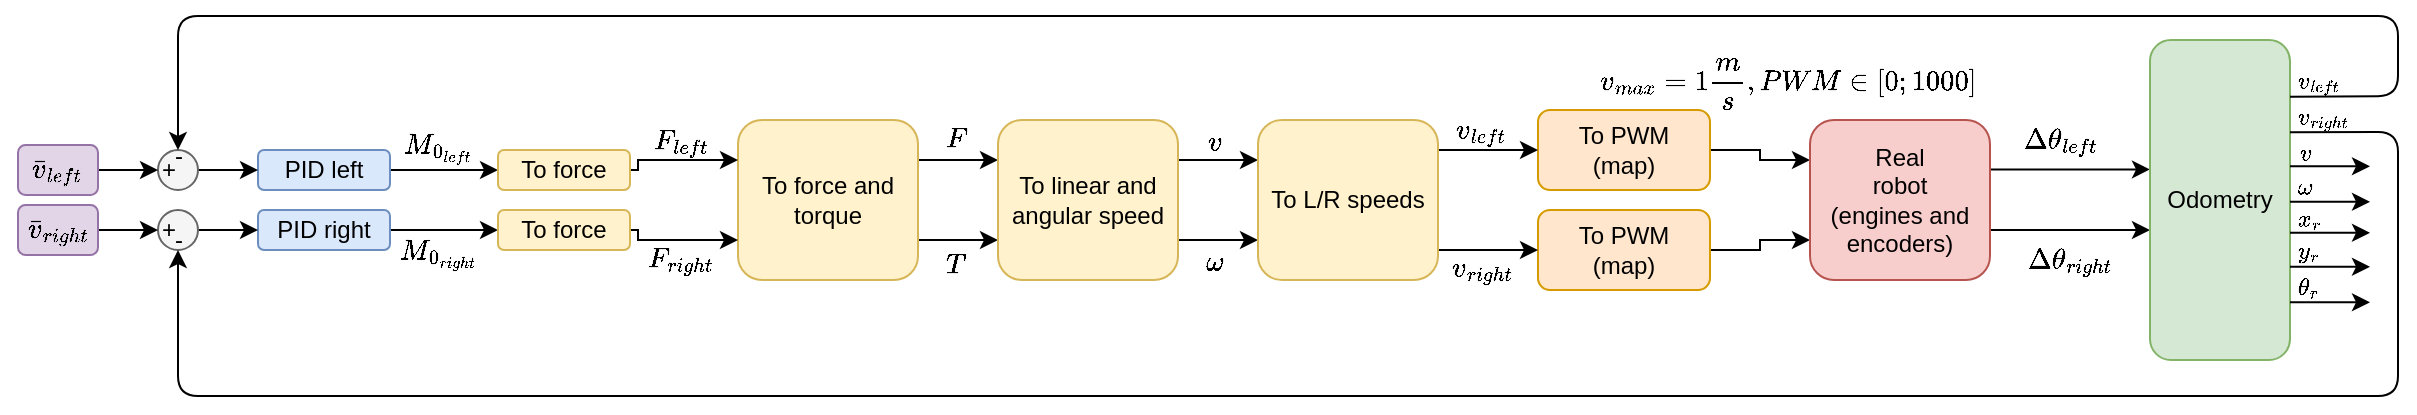 <mxfile version="19.0.3" type="device"><diagram id="tbljnMG-TBhCUii4Mgx1" name="Pagina-1"><mxGraphModel dx="2012" dy="721" grid="1" gridSize="10" guides="1" tooltips="1" connect="1" arrows="1" fold="1" page="1" pageScale="1" pageWidth="827" pageHeight="1169" math="1" shadow="0"><root><mxCell id="0"/><mxCell id="1" parent="0"/><mxCell id="0LxDla05TBhoKC25sYrH-7" style="edgeStyle=orthogonalEdgeStyle;rounded=0;orthogonalLoop=1;jettySize=auto;html=1;exitX=1;exitY=0.5;exitDx=0;exitDy=0;entryX=0;entryY=0.5;entryDx=0;entryDy=0;" edge="1" parent="1" source="X3i8mlJ2zpGMLwRcWHW3-2" target="0LxDla05TBhoKC25sYrH-42"><mxGeometry relative="1" as="geometry"><mxPoint x="120" y="267.04" as="targetPoint"/></mxGeometry></mxCell><mxCell id="X3i8mlJ2zpGMLwRcWHW3-2" value="PID left" style="rounded=1;whiteSpace=wrap;html=1;fillColor=#dae8fc;strokeColor=#6c8ebf;" parent="1" vertex="1"><mxGeometry x="10" y="257" width="66" height="20" as="geometry"/></mxCell><mxCell id="0LxDla05TBhoKC25sYrH-8" style="edgeStyle=orthogonalEdgeStyle;rounded=0;orthogonalLoop=1;jettySize=auto;html=1;entryX=0;entryY=0.5;entryDx=0;entryDy=0;" edge="1" parent="1" source="X3i8mlJ2zpGMLwRcWHW3-3" target="0LxDla05TBhoKC25sYrH-43"><mxGeometry relative="1" as="geometry"><mxPoint x="120" y="297.04" as="targetPoint"/></mxGeometry></mxCell><mxCell id="X3i8mlJ2zpGMLwRcWHW3-3" value="PID right" style="rounded=1;whiteSpace=wrap;html=1;fillColor=#dae8fc;strokeColor=#6c8ebf;" parent="1" vertex="1"><mxGeometry x="10" y="287" width="66" height="20" as="geometry"/></mxCell><mxCell id="X3i8mlJ2zpGMLwRcWHW3-11" value="$$M_{0_{right}}$$" style="text;html=1;align=center;verticalAlign=middle;resizable=0;points=[];autosize=1;strokeColor=none;fillColor=none;" parent="1" vertex="1"><mxGeometry x="45" y="299" width="110" height="20" as="geometry"/></mxCell><mxCell id="X3i8mlJ2zpGMLwRcWHW3-12" value="$$M_{0_{left}}$$" style="text;html=1;align=center;verticalAlign=middle;resizable=0;points=[];autosize=1;strokeColor=none;fillColor=none;" parent="1" vertex="1"><mxGeometry x="50" y="246" width="100" height="20" as="geometry"/></mxCell><mxCell id="X3i8mlJ2zpGMLwRcWHW3-22" style="edgeStyle=orthogonalEdgeStyle;rounded=0;orthogonalLoop=1;jettySize=auto;html=1;exitX=1;exitY=0.5;exitDx=0;exitDy=0;entryX=0;entryY=0.25;entryDx=0;entryDy=0;" parent="1" source="X3i8mlJ2zpGMLwRcWHW3-15" target="X3i8mlJ2zpGMLwRcWHW3-21" edge="1"><mxGeometry relative="1" as="geometry"/></mxCell><mxCell id="X3i8mlJ2zpGMLwRcWHW3-15" value="To PWM&lt;br&gt;(map)" style="rounded=1;whiteSpace=wrap;html=1;fillColor=#ffe6cc;strokeColor=#d79b00;" parent="1" vertex="1"><mxGeometry x="650" y="237" width="86" height="40" as="geometry"/></mxCell><mxCell id="X3i8mlJ2zpGMLwRcWHW3-23" style="edgeStyle=orthogonalEdgeStyle;rounded=0;orthogonalLoop=1;jettySize=auto;html=1;exitX=1;exitY=0.5;exitDx=0;exitDy=0;entryX=0;entryY=0.75;entryDx=0;entryDy=0;" parent="1" source="X3i8mlJ2zpGMLwRcWHW3-16" target="X3i8mlJ2zpGMLwRcWHW3-21" edge="1"><mxGeometry relative="1" as="geometry"/></mxCell><mxCell id="X3i8mlJ2zpGMLwRcWHW3-16" value="To PWM&lt;br&gt;(map)" style="rounded=1;whiteSpace=wrap;html=1;fillColor=#ffe6cc;strokeColor=#d79b00;" parent="1" vertex="1"><mxGeometry x="650" y="287" width="86" height="40" as="geometry"/></mxCell><mxCell id="NH8gimKI-UOYtJwOPtNH-26" value="" style="edgeStyle=orthogonalEdgeStyle;rounded=0;orthogonalLoop=1;jettySize=auto;html=1;" parent="1" source="X3i8mlJ2zpGMLwRcWHW3-21" target="X3i8mlJ2zpGMLwRcWHW3-24" edge="1"><mxGeometry relative="1" as="geometry"><Array as="points"><mxPoint x="946" y="297"/><mxPoint x="946" y="297"/></Array></mxGeometry></mxCell><mxCell id="NH8gimKI-UOYtJwOPtNH-27" style="edgeStyle=orthogonalEdgeStyle;rounded=0;orthogonalLoop=1;jettySize=auto;html=1;exitX=0.989;exitY=0.309;exitDx=0;exitDy=0;exitPerimeter=0;" parent="1" source="X3i8mlJ2zpGMLwRcWHW3-21" target="X3i8mlJ2zpGMLwRcWHW3-24" edge="1"><mxGeometry relative="1" as="geometry"><Array as="points"><mxPoint x="966" y="267"/><mxPoint x="966" y="267"/></Array></mxGeometry></mxCell><mxCell id="X3i8mlJ2zpGMLwRcWHW3-21" value="Real&lt;br&gt;robot&lt;br&gt;(engines and encoders)" style="rounded=1;whiteSpace=wrap;html=1;fillColor=#f8cecc;strokeColor=#b85450;" parent="1" vertex="1"><mxGeometry x="786" y="242" width="90" height="80" as="geometry"/></mxCell><mxCell id="X3i8mlJ2zpGMLwRcWHW3-24" value="Odometry" style="rounded=1;whiteSpace=wrap;html=1;fillColor=#d5e8d4;strokeColor=#82b366;" parent="1" vertex="1"><mxGeometry x="956" y="202" width="70" height="160" as="geometry"/></mxCell><mxCell id="X3i8mlJ2zpGMLwRcWHW3-31" value="$$v_{max}=1\frac{m}{s},PWM\in[0;1000]&lt;br&gt;$$" style="text;html=1;align=center;verticalAlign=middle;resizable=0;points=[];autosize=1;strokeColor=none;fillColor=none;" parent="1" vertex="1"><mxGeometry x="660" y="208" width="230" height="30" as="geometry"/></mxCell><mxCell id="X3i8mlJ2zpGMLwRcWHW3-32" value="$$\Delta\theta_{left}$$" style="text;html=1;align=center;verticalAlign=middle;resizable=0;points=[];autosize=1;strokeColor=none;fillColor=none;" parent="1" vertex="1"><mxGeometry x="846" y="242" width="130" height="20" as="geometry"/></mxCell><mxCell id="X3i8mlJ2zpGMLwRcWHW3-33" value="$$\Delta\theta_{right}$$" style="text;html=1;align=center;verticalAlign=middle;resizable=0;points=[];autosize=1;strokeColor=none;fillColor=none;" parent="1" vertex="1"><mxGeometry x="846" y="302" width="140" height="20" as="geometry"/></mxCell><mxCell id="X3i8mlJ2zpGMLwRcWHW3-40" value="&lt;font style=&quot;font-size: 10px;&quot;&gt;$$v_{left}$$&lt;/font&gt;" style="text;html=1;align=center;verticalAlign=middle;resizable=0;points=[];autosize=1;strokeColor=none;fillColor=none;" parent="1" vertex="1"><mxGeometry x="1005" y="213" width="70" height="20" as="geometry"/></mxCell><mxCell id="X3i8mlJ2zpGMLwRcWHW3-41" value="&lt;font style=&quot;font-size: 10px;&quot;&gt;$$v_{right}$$&lt;/font&gt;" style="text;html=1;align=center;verticalAlign=middle;resizable=0;points=[];autosize=1;strokeColor=none;fillColor=none;" parent="1" vertex="1"><mxGeometry x="1007" y="231" width="70" height="20" as="geometry"/></mxCell><mxCell id="X3i8mlJ2zpGMLwRcWHW3-43" style="edgeStyle=orthogonalEdgeStyle;rounded=0;orthogonalLoop=1;jettySize=auto;html=1;entryX=0;entryY=0.5;entryDx=0;entryDy=0;" parent="1" source="X3i8mlJ2zpGMLwRcWHW3-42" target="X3i8mlJ2zpGMLwRcWHW3-3" edge="1"><mxGeometry relative="1" as="geometry"/></mxCell><mxCell id="X3i8mlJ2zpGMLwRcWHW3-42" value="" style="ellipse;whiteSpace=wrap;html=1;fillColor=#f5f5f5;fontColor=#333333;strokeColor=#666666;" parent="1" vertex="1"><mxGeometry x="-40" y="287" width="20" height="20" as="geometry"/></mxCell><mxCell id="X3i8mlJ2zpGMLwRcWHW3-44" style="edgeStyle=orthogonalEdgeStyle;rounded=0;orthogonalLoop=1;jettySize=auto;html=1;entryX=0;entryY=0.5;entryDx=0;entryDy=0;" parent="1" source="X3i8mlJ2zpGMLwRcWHW3-45" edge="1" target="X3i8mlJ2zpGMLwRcWHW3-2"><mxGeometry relative="1" as="geometry"><mxPoint y="267.0" as="targetPoint"/></mxGeometry></mxCell><mxCell id="X3i8mlJ2zpGMLwRcWHW3-45" value="" style="ellipse;whiteSpace=wrap;html=1;fillColor=#f5f5f5;fontColor=#333333;strokeColor=#666666;" parent="1" vertex="1"><mxGeometry x="-40" y="257" width="20" height="20" as="geometry"/></mxCell><mxCell id="NH8gimKI-UOYtJwOPtNH-22" style="edgeStyle=orthogonalEdgeStyle;rounded=0;orthogonalLoop=1;jettySize=auto;html=1;exitX=1;exitY=0.5;exitDx=0;exitDy=0;entryX=0;entryY=0.5;entryDx=0;entryDy=0;" parent="1" source="NH8gimKI-UOYtJwOPtNH-4" target="X3i8mlJ2zpGMLwRcWHW3-45" edge="1"><mxGeometry relative="1" as="geometry"/></mxCell><mxCell id="NH8gimKI-UOYtJwOPtNH-4" value="$$\bar v_{left}$$" style="rounded=1;whiteSpace=wrap;html=1;fillColor=#e1d5e7;strokeColor=#9673a6;" parent="1" vertex="1"><mxGeometry x="-110" y="254.5" width="40" height="25" as="geometry"/></mxCell><mxCell id="NH8gimKI-UOYtJwOPtNH-23" style="edgeStyle=orthogonalEdgeStyle;rounded=0;orthogonalLoop=1;jettySize=auto;html=1;exitX=1;exitY=0.5;exitDx=0;exitDy=0;entryX=0;entryY=0.5;entryDx=0;entryDy=0;" parent="1" source="NH8gimKI-UOYtJwOPtNH-5" target="X3i8mlJ2zpGMLwRcWHW3-42" edge="1"><mxGeometry relative="1" as="geometry"/></mxCell><mxCell id="NH8gimKI-UOYtJwOPtNH-5" value="&lt;span style=&quot;&quot;&gt;$$\bar v_{right}$$&lt;/span&gt;" style="rounded=1;whiteSpace=wrap;html=1;fillColor=#e1d5e7;strokeColor=#9673a6;" parent="1" vertex="1"><mxGeometry x="-110" y="284.5" width="40" height="25" as="geometry"/></mxCell><mxCell id="NH8gimKI-UOYtJwOPtNH-18" value="-" style="text;html=1;align=center;verticalAlign=middle;resizable=0;points=[];autosize=1;strokeColor=none;fillColor=none;" parent="1" vertex="1"><mxGeometry x="-40" y="250" width="20" height="20" as="geometry"/></mxCell><mxCell id="NH8gimKI-UOYtJwOPtNH-19" value="-" style="text;html=1;align=center;verticalAlign=middle;resizable=0;points=[];autosize=1;strokeColor=none;fillColor=none;" parent="1" vertex="1"><mxGeometry x="-40" y="292" width="20" height="20" as="geometry"/></mxCell><mxCell id="NH8gimKI-UOYtJwOPtNH-20" value="+" style="text;html=1;align=center;verticalAlign=middle;resizable=0;points=[];autosize=1;strokeColor=none;fillColor=none;" parent="1" vertex="1"><mxGeometry x="-45" y="257" width="20" height="20" as="geometry"/></mxCell><mxCell id="NH8gimKI-UOYtJwOPtNH-21" value="+" style="text;html=1;align=center;verticalAlign=middle;resizable=0;points=[];autosize=1;strokeColor=none;fillColor=none;" parent="1" vertex="1"><mxGeometry x="-45" y="287" width="20" height="20" as="geometry"/></mxCell><mxCell id="NH8gimKI-UOYtJwOPtNH-33" value="" style="endArrow=classic;html=1;rounded=1;entryX=0.5;entryY=0;entryDx=0;entryDy=0;" parent="1" target="X3i8mlJ2zpGMLwRcWHW3-45" edge="1"><mxGeometry width="50" height="50" relative="1" as="geometry"><mxPoint x="1026" y="230.39" as="sourcePoint"/><mxPoint x="300" y="190" as="targetPoint"/><Array as="points"><mxPoint x="1080" y="230"/><mxPoint x="1080" y="190"/><mxPoint x="-30" y="190"/></Array></mxGeometry></mxCell><mxCell id="NH8gimKI-UOYtJwOPtNH-41" value="" style="endArrow=classic;html=1;rounded=1;entryX=0.5;entryY=1;entryDx=0;entryDy=0;" parent="1" target="X3i8mlJ2zpGMLwRcWHW3-42" edge="1"><mxGeometry width="50" height="50" relative="1" as="geometry"><mxPoint x="1026" y="248.13" as="sourcePoint"/><mxPoint x="310" y="370" as="targetPoint"/><Array as="points"><mxPoint x="1080" y="248"/><mxPoint x="1080" y="380"/><mxPoint x="580" y="380"/><mxPoint x="-30" y="380"/></Array></mxGeometry></mxCell><mxCell id="NH8gimKI-UOYtJwOPtNH-44" value="" style="endArrow=classic;html=1;rounded=0;" parent="1" edge="1"><mxGeometry width="50" height="50" relative="1" as="geometry"><mxPoint x="1026" y="265.15" as="sourcePoint"/><mxPoint x="1066" y="265.15" as="targetPoint"/></mxGeometry></mxCell><mxCell id="NH8gimKI-UOYtJwOPtNH-45" value="" style="endArrow=classic;html=1;rounded=0;" parent="1" edge="1"><mxGeometry width="50" height="50" relative="1" as="geometry"><mxPoint x="1026" y="282.89" as="sourcePoint"/><mxPoint x="1066" y="282.89" as="targetPoint"/></mxGeometry></mxCell><mxCell id="NH8gimKI-UOYtJwOPtNH-46" value="" style="endArrow=classic;html=1;rounded=0;" parent="1" edge="1"><mxGeometry width="50" height="50" relative="1" as="geometry"><mxPoint x="1026" y="298.37" as="sourcePoint"/><mxPoint x="1066" y="298.37" as="targetPoint"/></mxGeometry></mxCell><mxCell id="NH8gimKI-UOYtJwOPtNH-47" value="" style="endArrow=classic;html=1;rounded=0;" parent="1" edge="1"><mxGeometry width="50" height="50" relative="1" as="geometry"><mxPoint x="1026" y="315.39" as="sourcePoint"/><mxPoint x="1066" y="315.39" as="targetPoint"/></mxGeometry></mxCell><mxCell id="NH8gimKI-UOYtJwOPtNH-48" value="" style="endArrow=classic;html=1;rounded=0;" parent="1" edge="1"><mxGeometry width="50" height="50" relative="1" as="geometry"><mxPoint x="1026" y="333.13" as="sourcePoint"/><mxPoint x="1066" y="333.13" as="targetPoint"/></mxGeometry></mxCell><mxCell id="NH8gimKI-UOYtJwOPtNH-49" value="&lt;font style=&quot;font-size: 10px;&quot;&gt;$$v$$&lt;/font&gt;" style="text;html=1;align=center;verticalAlign=middle;resizable=0;points=[];autosize=1;strokeColor=none;fillColor=none;" parent="1" vertex="1"><mxGeometry x="1013" y="249" width="40" height="20" as="geometry"/></mxCell><mxCell id="NH8gimKI-UOYtJwOPtNH-50" value="&lt;font style=&quot;font-size: 10px;&quot;&gt;$$\omega$$&lt;/font&gt;" style="text;html=1;align=center;verticalAlign=middle;resizable=0;points=[];autosize=1;strokeColor=none;fillColor=none;" parent="1" vertex="1"><mxGeometry x="998" y="265.5" width="70" height="20" as="geometry"/></mxCell><mxCell id="NH8gimKI-UOYtJwOPtNH-51" value="&lt;font style=&quot;font-size: 10px;&quot;&gt;$$x_{r}$$&lt;/font&gt;" style="text;html=1;align=center;verticalAlign=middle;resizable=0;points=[];autosize=1;strokeColor=none;fillColor=none;" parent="1" vertex="1"><mxGeometry x="1005" y="282" width="60" height="20" as="geometry"/></mxCell><mxCell id="NH8gimKI-UOYtJwOPtNH-54" value="&lt;font style=&quot;font-size: 10px;&quot;&gt;$$y_{r}$$&lt;/font&gt;" style="text;html=1;align=center;verticalAlign=middle;resizable=0;points=[];autosize=1;strokeColor=none;fillColor=none;" parent="1" vertex="1"><mxGeometry x="1005" y="297.5" width="60" height="20" as="geometry"/></mxCell><mxCell id="NH8gimKI-UOYtJwOPtNH-55" value="&lt;font style=&quot;font-size: 10px;&quot;&gt;$$\theta_{r}$$&lt;/font&gt;" style="text;html=1;align=center;verticalAlign=middle;resizable=0;points=[];autosize=1;strokeColor=none;fillColor=none;" parent="1" vertex="1"><mxGeometry x="995" y="315.5" width="80" height="20" as="geometry"/></mxCell><mxCell id="0LxDla05TBhoKC25sYrH-17" style="edgeStyle=orthogonalEdgeStyle;rounded=0;orthogonalLoop=1;jettySize=auto;html=1;exitX=1;exitY=0.25;exitDx=0;exitDy=0;entryX=0;entryY=0.25;entryDx=0;entryDy=0;" edge="1" parent="1" source="0LxDla05TBhoKC25sYrH-9" target="0LxDla05TBhoKC25sYrH-16"><mxGeometry relative="1" as="geometry"/></mxCell><mxCell id="0LxDla05TBhoKC25sYrH-18" style="edgeStyle=orthogonalEdgeStyle;rounded=0;orthogonalLoop=1;jettySize=auto;html=1;exitX=1;exitY=0.75;exitDx=0;exitDy=0;entryX=0;entryY=0.75;entryDx=0;entryDy=0;" edge="1" parent="1" source="0LxDla05TBhoKC25sYrH-9" target="0LxDla05TBhoKC25sYrH-16"><mxGeometry relative="1" as="geometry"/></mxCell><mxCell id="0LxDla05TBhoKC25sYrH-9" value="To force and torque" style="rounded=1;whiteSpace=wrap;html=1;fillColor=#fff2cc;strokeColor=#d6b656;" vertex="1" parent="1"><mxGeometry x="250" y="242" width="90" height="80" as="geometry"/></mxCell><mxCell id="0LxDla05TBhoKC25sYrH-14" value="$$F_{right}$$" style="text;html=1;align=center;verticalAlign=middle;resizable=0;points=[];autosize=1;strokeColor=none;fillColor=none;" vertex="1" parent="1"><mxGeometry x="176" y="302" width="90" height="20" as="geometry"/></mxCell><mxCell id="0LxDla05TBhoKC25sYrH-15" value="$$F_{left}$$" style="text;html=1;align=center;verticalAlign=middle;resizable=0;points=[];autosize=1;strokeColor=none;fillColor=none;" vertex="1" parent="1"><mxGeometry x="181" y="243" width="80" height="20" as="geometry"/></mxCell><mxCell id="0LxDla05TBhoKC25sYrH-31" style="edgeStyle=orthogonalEdgeStyle;rounded=0;orthogonalLoop=1;jettySize=auto;html=1;exitX=1;exitY=0.25;exitDx=0;exitDy=0;entryX=0;entryY=0.25;entryDx=0;entryDy=0;" edge="1" parent="1" source="0LxDla05TBhoKC25sYrH-16" target="0LxDla05TBhoKC25sYrH-29"><mxGeometry relative="1" as="geometry"/></mxCell><mxCell id="0LxDla05TBhoKC25sYrH-32" style="edgeStyle=orthogonalEdgeStyle;rounded=0;orthogonalLoop=1;jettySize=auto;html=1;exitX=1;exitY=0.75;exitDx=0;exitDy=0;entryX=0;entryY=0.75;entryDx=0;entryDy=0;" edge="1" parent="1" source="0LxDla05TBhoKC25sYrH-16" target="0LxDla05TBhoKC25sYrH-29"><mxGeometry relative="1" as="geometry"/></mxCell><mxCell id="0LxDla05TBhoKC25sYrH-16" value="To linear and angular speed" style="rounded=1;whiteSpace=wrap;html=1;fillColor=#fff2cc;strokeColor=#d6b656;" vertex="1" parent="1"><mxGeometry x="380" y="242" width="90" height="80" as="geometry"/></mxCell><mxCell id="0LxDla05TBhoKC25sYrH-19" value="$$F$$" style="text;html=1;align=center;verticalAlign=middle;resizable=0;points=[];autosize=1;strokeColor=none;fillColor=none;" vertex="1" parent="1"><mxGeometry x="334" y="241" width="50" height="20" as="geometry"/></mxCell><mxCell id="0LxDla05TBhoKC25sYrH-21" value="$$T$$" style="text;html=1;align=center;verticalAlign=middle;resizable=0;points=[];autosize=1;strokeColor=none;fillColor=none;" vertex="1" parent="1"><mxGeometry x="334" y="304" width="50" height="20" as="geometry"/></mxCell><mxCell id="0LxDla05TBhoKC25sYrH-38" style="edgeStyle=orthogonalEdgeStyle;rounded=0;orthogonalLoop=1;jettySize=auto;html=1;exitX=1;exitY=0.25;exitDx=0;exitDy=0;entryX=0;entryY=0.5;entryDx=0;entryDy=0;" edge="1" parent="1" source="0LxDla05TBhoKC25sYrH-29" target="X3i8mlJ2zpGMLwRcWHW3-15"><mxGeometry relative="1" as="geometry"><Array as="points"><mxPoint x="600" y="257"/></Array></mxGeometry></mxCell><mxCell id="0LxDla05TBhoKC25sYrH-39" style="edgeStyle=orthogonalEdgeStyle;rounded=0;orthogonalLoop=1;jettySize=auto;html=1;exitX=1;exitY=0.75;exitDx=0;exitDy=0;entryX=0;entryY=0.5;entryDx=0;entryDy=0;" edge="1" parent="1" source="0LxDla05TBhoKC25sYrH-29" target="X3i8mlJ2zpGMLwRcWHW3-16"><mxGeometry relative="1" as="geometry"><Array as="points"><mxPoint x="600" y="307"/></Array></mxGeometry></mxCell><mxCell id="0LxDla05TBhoKC25sYrH-29" value="To L/R speeds" style="rounded=1;whiteSpace=wrap;html=1;fillColor=#fff2cc;strokeColor=#d6b656;" vertex="1" parent="1"><mxGeometry x="510" y="242" width="90" height="80" as="geometry"/></mxCell><mxCell id="0LxDla05TBhoKC25sYrH-33" value="$$\omega$$" style="text;html=1;align=center;verticalAlign=middle;resizable=0;points=[];autosize=1;strokeColor=none;fillColor=none;" vertex="1" parent="1"><mxGeometry x="448" y="303" width="80" height="20" as="geometry"/></mxCell><mxCell id="0LxDla05TBhoKC25sYrH-34" value="$$v$$" style="text;html=1;align=center;verticalAlign=middle;resizable=0;points=[];autosize=1;strokeColor=none;fillColor=none;" vertex="1" parent="1"><mxGeometry x="463" y="243" width="50" height="20" as="geometry"/></mxCell><mxCell id="0LxDla05TBhoKC25sYrH-35" value="$$v_{right}$$" style="text;html=1;align=center;verticalAlign=middle;resizable=0;points=[];autosize=1;strokeColor=none;fillColor=none;" vertex="1" parent="1"><mxGeometry x="577" y="306" width="90" height="20" as="geometry"/></mxCell><mxCell id="0LxDla05TBhoKC25sYrH-36" value="$$v_{left}$$" style="text;html=1;align=center;verticalAlign=middle;resizable=0;points=[];autosize=1;strokeColor=none;fillColor=none;" vertex="1" parent="1"><mxGeometry x="581" y="237" width="80" height="20" as="geometry"/></mxCell><mxCell id="0LxDla05TBhoKC25sYrH-45" style="edgeStyle=orthogonalEdgeStyle;rounded=0;orthogonalLoop=1;jettySize=auto;html=1;exitX=1;exitY=0.5;exitDx=0;exitDy=0;entryX=0;entryY=0.25;entryDx=0;entryDy=0;" edge="1" parent="1" source="0LxDla05TBhoKC25sYrH-42" target="0LxDla05TBhoKC25sYrH-9"><mxGeometry relative="1" as="geometry"><Array as="points"><mxPoint x="200" y="267"/><mxPoint x="200" y="262"/></Array></mxGeometry></mxCell><mxCell id="0LxDla05TBhoKC25sYrH-42" value="To force" style="rounded=1;whiteSpace=wrap;html=1;fillColor=#fff2cc;strokeColor=#d6b656;" vertex="1" parent="1"><mxGeometry x="130" y="257" width="66" height="20" as="geometry"/></mxCell><mxCell id="0LxDla05TBhoKC25sYrH-46" style="edgeStyle=orthogonalEdgeStyle;rounded=0;orthogonalLoop=1;jettySize=auto;html=1;exitX=1;exitY=0.5;exitDx=0;exitDy=0;entryX=0;entryY=0.75;entryDx=0;entryDy=0;" edge="1" parent="1" source="0LxDla05TBhoKC25sYrH-43" target="0LxDla05TBhoKC25sYrH-9"><mxGeometry relative="1" as="geometry"><Array as="points"><mxPoint x="200" y="297"/><mxPoint x="200" y="302"/></Array></mxGeometry></mxCell><mxCell id="0LxDla05TBhoKC25sYrH-43" value="To force" style="rounded=1;whiteSpace=wrap;html=1;fillColor=#fff2cc;strokeColor=#d6b656;" vertex="1" parent="1"><mxGeometry x="130" y="287" width="66" height="20" as="geometry"/></mxCell></root></mxGraphModel></diagram></mxfile>
